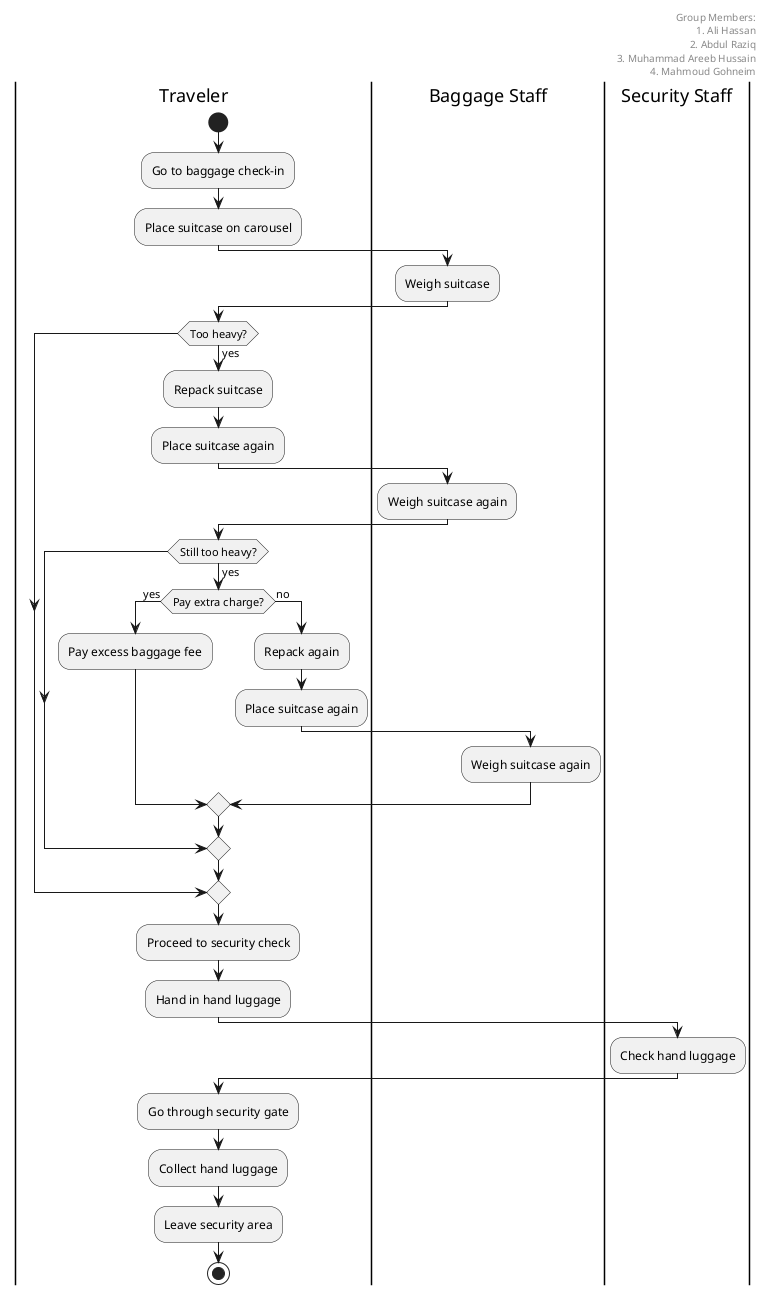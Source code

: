 ' Group Members:
' 1. Ali Hassan
' 2. Abdul Raziq
' 3. Muhammad Areeb Hussain
' 4. Mahmoud Gohneim

@startuml
|Traveler|
start

header
Group Members:
1. Ali Hassan
2. Abdul Raziq
3. Muhammad Areeb Hussain
4. Mahmoud Gohneim
endheader

:Go to baggage check-in;
:Place suitcase on carousel;

|Baggage Staff|
:Weigh suitcase;

|Traveler|
if (Too heavy?) then (yes)
  :Repack suitcase;
  :Place suitcase again;

  |Baggage Staff|
  :Weigh suitcase again;

  |Traveler|
  if (Still too heavy?) then (yes)
    if (Pay extra charge?) then (yes)
      :Pay excess baggage fee;
    else (no)
      :Repack again;
      :Place suitcase again;

      |Baggage Staff|
      :Weigh suitcase again;
    endif
  endif
endif

|Traveler|
:Proceed to security check;
:Hand in hand luggage;

|Security Staff|
:Check hand luggage;

|Traveler|
:Go through security gate;
:Collect hand luggage;

:Leave security area;
stop
@enduml
